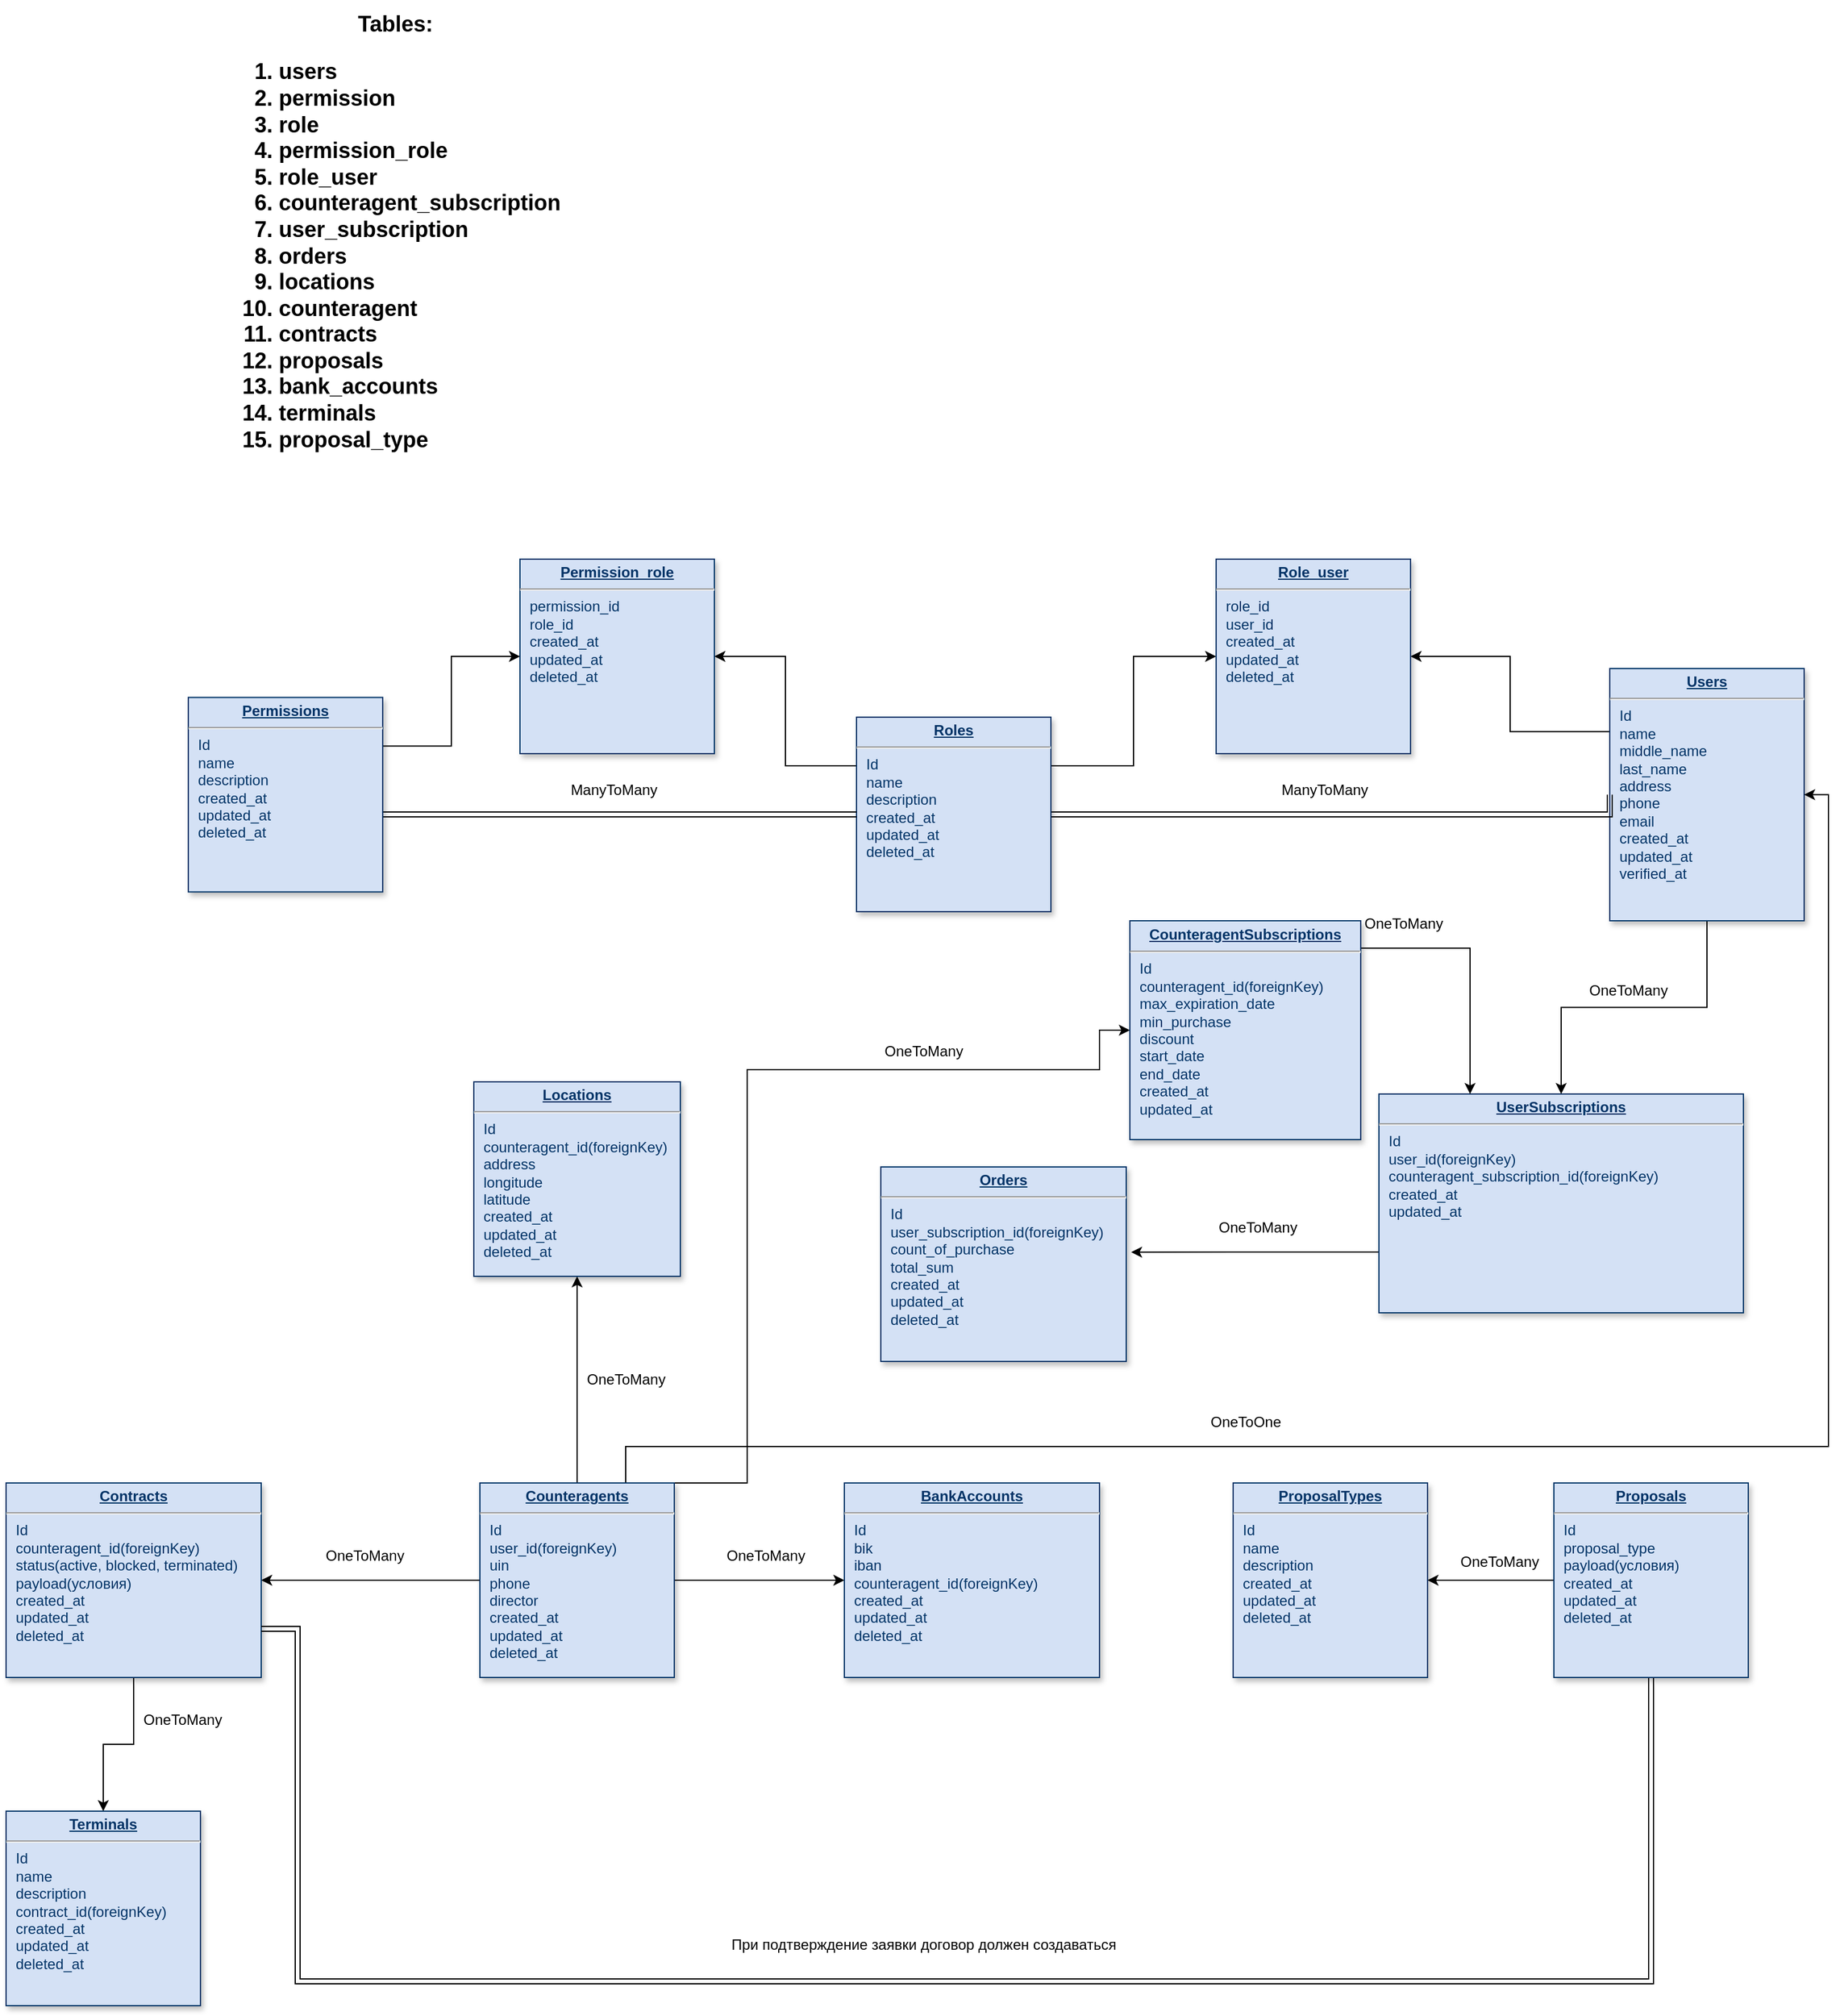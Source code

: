 <mxfile version="20.1.1" type="github">
  <diagram name="Page-1" id="efa7a0a1-bf9b-a30e-e6df-94a7791c09e9">
    <mxGraphModel dx="3666" dy="2447" grid="1" gridSize="10" guides="1" tooltips="1" connect="1" arrows="1" fold="1" page="1" pageScale="1" pageWidth="826" pageHeight="1169" background="none" math="0" shadow="0">
      <root>
        <mxCell id="0" />
        <mxCell id="1" parent="0" />
        <mxCell id="tNvCm1dd8mUVc5P_MHTu-158" style="edgeStyle=orthogonalEdgeStyle;rounded=0;orthogonalLoop=1;jettySize=auto;html=1;exitX=0;exitY=0.25;exitDx=0;exitDy=0;entryX=1;entryY=0.5;entryDx=0;entryDy=0;" edge="1" parent="1" source="20" target="tNvCm1dd8mUVc5P_MHTu-146">
          <mxGeometry relative="1" as="geometry" />
        </mxCell>
        <mxCell id="tNvCm1dd8mUVc5P_MHTu-174" style="edgeStyle=orthogonalEdgeStyle;rounded=0;orthogonalLoop=1;jettySize=auto;html=1;entryX=0.5;entryY=0;entryDx=0;entryDy=0;" edge="1" parent="1" source="20" target="tNvCm1dd8mUVc5P_MHTu-120">
          <mxGeometry relative="1" as="geometry" />
        </mxCell>
        <mxCell id="20" value="&lt;p style=&quot;margin: 0px; margin-top: 4px; text-align: center; text-decoration: underline;&quot;&gt;&lt;b&gt;Users&lt;/b&gt;&lt;/p&gt;&lt;hr&gt;&lt;p style=&quot;margin: 0px; margin-left: 8px;&quot;&gt;Id&lt;/p&gt;&lt;p style=&quot;margin: 0px; margin-left: 8px;&quot;&gt;name&lt;/p&gt;&lt;p style=&quot;margin: 0px; margin-left: 8px;&quot;&gt;middle_name&lt;/p&gt;&lt;p style=&quot;margin: 0px; margin-left: 8px;&quot;&gt;last_name&lt;/p&gt;&lt;p style=&quot;margin: 0px; margin-left: 8px;&quot;&gt;address&lt;/p&gt;&lt;p style=&quot;margin: 0px; margin-left: 8px;&quot;&gt;phone&lt;/p&gt;&lt;p style=&quot;margin: 0px; margin-left: 8px;&quot;&gt;email&lt;/p&gt;&lt;p style=&quot;margin: 0px; margin-left: 8px;&quot;&gt;created_at&lt;/p&gt;&lt;p style=&quot;margin: 0px; margin-left: 8px;&quot;&gt;updated_at&lt;/p&gt;&lt;p style=&quot;margin: 0px; margin-left: 8px;&quot;&gt;verified_at&lt;/p&gt;" style="verticalAlign=top;align=left;overflow=fill;fontSize=12;fontFamily=Helvetica;html=1;strokeColor=#003366;shadow=1;fillColor=#D4E1F5;fontColor=#003366" parent="1" vertex="1">
          <mxGeometry x="1150" y="-50" width="160" height="207.5" as="geometry" />
        </mxCell>
        <mxCell id="tNvCm1dd8mUVc5P_MHTu-155" style="edgeStyle=orthogonalEdgeStyle;rounded=0;orthogonalLoop=1;jettySize=auto;html=1;entryX=0;entryY=0.5;entryDx=0;entryDy=0;shape=link;" edge="1" parent="1" source="21" target="20">
          <mxGeometry relative="1" as="geometry">
            <Array as="points">
              <mxPoint x="1150" y="70" />
            </Array>
          </mxGeometry>
        </mxCell>
        <mxCell id="tNvCm1dd8mUVc5P_MHTu-157" style="edgeStyle=orthogonalEdgeStyle;rounded=0;orthogonalLoop=1;jettySize=auto;html=1;exitX=1;exitY=0.25;exitDx=0;exitDy=0;entryX=0;entryY=0.5;entryDx=0;entryDy=0;" edge="1" parent="1" source="21" target="tNvCm1dd8mUVc5P_MHTu-146">
          <mxGeometry relative="1" as="geometry" />
        </mxCell>
        <mxCell id="tNvCm1dd8mUVc5P_MHTu-161" style="edgeStyle=orthogonalEdgeStyle;rounded=0;orthogonalLoop=1;jettySize=auto;html=1;exitX=0;exitY=0.25;exitDx=0;exitDy=0;entryX=1;entryY=0.5;entryDx=0;entryDy=0;" edge="1" parent="1" source="21" target="tNvCm1dd8mUVc5P_MHTu-147">
          <mxGeometry relative="1" as="geometry" />
        </mxCell>
        <mxCell id="21" value="&lt;p style=&quot;margin: 0px; margin-top: 4px; text-align: center; text-decoration: underline;&quot;&gt;&lt;b&gt;Roles&lt;/b&gt;&lt;/p&gt;&lt;hr&gt;&lt;p style=&quot;margin: 0px; margin-left: 8px;&quot;&gt;Id&lt;/p&gt;&lt;p style=&quot;margin: 0px; margin-left: 8px;&quot;&gt;name&lt;/p&gt;&lt;p style=&quot;margin: 0px; margin-left: 8px;&quot;&gt;description&lt;/p&gt;&lt;p style=&quot;margin: 0px; margin-left: 8px;&quot;&gt;created_at&lt;/p&gt;&lt;p style=&quot;margin: 0px; margin-left: 8px;&quot;&gt;updated_at&lt;/p&gt;&lt;p style=&quot;margin: 0px; margin-left: 8px;&quot;&gt;deleted_at&lt;/p&gt;" style="verticalAlign=top;align=left;overflow=fill;fontSize=12;fontFamily=Helvetica;html=1;strokeColor=#003366;shadow=1;fillColor=#D4E1F5;fontColor=#003366" parent="1" vertex="1">
          <mxGeometry x="530" y="-10.0" width="160" height="160" as="geometry" />
        </mxCell>
        <mxCell id="tNvCm1dd8mUVc5P_MHTu-159" style="edgeStyle=orthogonalEdgeStyle;shape=link;rounded=0;orthogonalLoop=1;jettySize=auto;html=1;entryX=0;entryY=0.5;entryDx=0;entryDy=0;" edge="1" parent="1" source="tNvCm1dd8mUVc5P_MHTu-114" target="21">
          <mxGeometry relative="1" as="geometry">
            <Array as="points">
              <mxPoint x="500" y="70" />
            </Array>
          </mxGeometry>
        </mxCell>
        <mxCell id="tNvCm1dd8mUVc5P_MHTu-160" style="edgeStyle=orthogonalEdgeStyle;rounded=0;orthogonalLoop=1;jettySize=auto;html=1;exitX=1;exitY=0.25;exitDx=0;exitDy=0;entryX=0;entryY=0.5;entryDx=0;entryDy=0;" edge="1" parent="1" source="tNvCm1dd8mUVc5P_MHTu-114" target="tNvCm1dd8mUVc5P_MHTu-147">
          <mxGeometry relative="1" as="geometry" />
        </mxCell>
        <mxCell id="tNvCm1dd8mUVc5P_MHTu-114" value="&lt;p style=&quot;margin: 0px; margin-top: 4px; text-align: center; text-decoration: underline;&quot;&gt;&lt;b&gt;Permissions&lt;/b&gt;&lt;/p&gt;&lt;hr&gt;&lt;p style=&quot;margin: 0px; margin-left: 8px;&quot;&gt;Id&lt;/p&gt;&lt;p style=&quot;margin: 0px; margin-left: 8px;&quot;&gt;name&lt;/p&gt;&lt;p style=&quot;margin: 0px; margin-left: 8px;&quot;&gt;description&lt;/p&gt;&lt;p style=&quot;margin: 0px; margin-left: 8px;&quot;&gt;created_at&lt;/p&gt;&lt;p style=&quot;margin: 0px; margin-left: 8px;&quot;&gt;updated_at&lt;/p&gt;&lt;p style=&quot;margin: 0px; margin-left: 8px;&quot;&gt;deleted_at&lt;/p&gt;" style="verticalAlign=top;align=left;overflow=fill;fontSize=12;fontFamily=Helvetica;html=1;strokeColor=#003366;shadow=1;fillColor=#D4E1F5;fontColor=#003366" vertex="1" parent="1">
          <mxGeometry x="-20" y="-26.25" width="160" height="160" as="geometry" />
        </mxCell>
        <mxCell id="tNvCm1dd8mUVc5P_MHTu-115" value="&lt;p style=&quot;margin: 0px; margin-top: 4px; text-align: center; text-decoration: underline;&quot;&gt;&lt;b&gt;Orders&lt;/b&gt;&lt;/p&gt;&lt;hr&gt;&lt;p style=&quot;margin: 0px; margin-left: 8px;&quot;&gt;Id&lt;/p&gt;&lt;p style=&quot;margin: 0px; margin-left: 8px;&quot;&gt;user_subscription_id(foreignKey)&lt;/p&gt;&lt;p style=&quot;margin: 0px; margin-left: 8px;&quot;&gt;count_of_purchase&lt;/p&gt;&lt;p style=&quot;margin: 0px; margin-left: 8px;&quot;&gt;total_sum&lt;/p&gt;&lt;p style=&quot;margin: 0px; margin-left: 8px;&quot;&gt;created_at&lt;/p&gt;&lt;p style=&quot;margin: 0px; margin-left: 8px;&quot;&gt;updated_at&lt;/p&gt;&lt;p style=&quot;margin: 0px; margin-left: 8px;&quot;&gt;deleted_at&lt;/p&gt;" style="verticalAlign=top;align=left;overflow=fill;fontSize=12;fontFamily=Helvetica;html=1;strokeColor=#003366;shadow=1;fillColor=#D4E1F5;fontColor=#003366" vertex="1" parent="1">
          <mxGeometry x="550" y="360" width="202" height="160" as="geometry" />
        </mxCell>
        <mxCell id="tNvCm1dd8mUVc5P_MHTu-168" style="edgeStyle=orthogonalEdgeStyle;rounded=0;orthogonalLoop=1;jettySize=auto;html=1;entryX=1;entryY=0.5;entryDx=0;entryDy=0;" edge="1" parent="1" source="tNvCm1dd8mUVc5P_MHTu-116" target="tNvCm1dd8mUVc5P_MHTu-117">
          <mxGeometry relative="1" as="geometry" />
        </mxCell>
        <mxCell id="tNvCm1dd8mUVc5P_MHTu-170" style="edgeStyle=orthogonalEdgeStyle;rounded=0;orthogonalLoop=1;jettySize=auto;html=1;exitX=1;exitY=0.5;exitDx=0;exitDy=0;entryX=0;entryY=0.5;entryDx=0;entryDy=0;" edge="1" parent="1" source="tNvCm1dd8mUVc5P_MHTu-116" target="tNvCm1dd8mUVc5P_MHTu-137">
          <mxGeometry relative="1" as="geometry" />
        </mxCell>
        <mxCell id="tNvCm1dd8mUVc5P_MHTu-176" style="edgeStyle=orthogonalEdgeStyle;rounded=0;orthogonalLoop=1;jettySize=auto;html=1;entryX=0.5;entryY=1;entryDx=0;entryDy=0;" edge="1" parent="1" source="tNvCm1dd8mUVc5P_MHTu-116" target="tNvCm1dd8mUVc5P_MHTu-124">
          <mxGeometry relative="1" as="geometry" />
        </mxCell>
        <mxCell id="tNvCm1dd8mUVc5P_MHTu-182" style="edgeStyle=orthogonalEdgeStyle;rounded=0;orthogonalLoop=1;jettySize=auto;html=1;exitX=0.75;exitY=0;exitDx=0;exitDy=0;entryX=1;entryY=0.5;entryDx=0;entryDy=0;" edge="1" parent="1" source="tNvCm1dd8mUVc5P_MHTu-116" target="20">
          <mxGeometry relative="1" as="geometry">
            <Array as="points">
              <mxPoint x="340" y="590" />
              <mxPoint x="1330" y="590" />
              <mxPoint x="1330" y="54" />
            </Array>
          </mxGeometry>
        </mxCell>
        <mxCell id="tNvCm1dd8mUVc5P_MHTu-185" style="edgeStyle=orthogonalEdgeStyle;rounded=0;orthogonalLoop=1;jettySize=auto;html=1;exitX=1;exitY=0;exitDx=0;exitDy=0;entryX=0;entryY=0.5;entryDx=0;entryDy=0;" edge="1" parent="1" source="tNvCm1dd8mUVc5P_MHTu-116" target="tNvCm1dd8mUVc5P_MHTu-121">
          <mxGeometry relative="1" as="geometry">
            <Array as="points">
              <mxPoint x="440" y="620" />
              <mxPoint x="440" y="280" />
              <mxPoint x="730" y="280" />
              <mxPoint x="730" y="248" />
            </Array>
          </mxGeometry>
        </mxCell>
        <mxCell id="tNvCm1dd8mUVc5P_MHTu-116" value="&lt;p style=&quot;margin: 0px; margin-top: 4px; text-align: center; text-decoration: underline;&quot;&gt;&lt;b&gt;Counteragents&lt;/b&gt;&lt;/p&gt;&lt;hr&gt;&lt;p style=&quot;margin: 0px; margin-left: 8px;&quot;&gt;Id&lt;/p&gt;&lt;p style=&quot;margin: 0px; margin-left: 8px;&quot;&gt;user_id(foreignKey)&lt;/p&gt;&lt;p style=&quot;margin: 0px; margin-left: 8px;&quot;&gt;uin&lt;/p&gt;&lt;p style=&quot;margin: 0px; margin-left: 8px;&quot;&gt;phone&lt;/p&gt;&lt;p style=&quot;margin: 0px; margin-left: 8px;&quot;&gt;director&lt;/p&gt;&lt;p style=&quot;margin: 0px; margin-left: 8px;&quot;&gt;created_at&lt;/p&gt;&lt;p style=&quot;margin: 0px; margin-left: 8px;&quot;&gt;updated_at&lt;/p&gt;&lt;p style=&quot;margin: 0px; margin-left: 8px;&quot;&gt;deleted_at&lt;/p&gt;" style="verticalAlign=top;align=left;overflow=fill;fontSize=12;fontFamily=Helvetica;html=1;strokeColor=#003366;shadow=1;fillColor=#D4E1F5;fontColor=#003366" vertex="1" parent="1">
          <mxGeometry x="220" y="620.0" width="160" height="160" as="geometry" />
        </mxCell>
        <mxCell id="tNvCm1dd8mUVc5P_MHTu-172" style="edgeStyle=orthogonalEdgeStyle;rounded=0;orthogonalLoop=1;jettySize=auto;html=1;" edge="1" parent="1" source="tNvCm1dd8mUVc5P_MHTu-117" target="tNvCm1dd8mUVc5P_MHTu-123">
          <mxGeometry relative="1" as="geometry" />
        </mxCell>
        <mxCell id="tNvCm1dd8mUVc5P_MHTu-117" value="&lt;p style=&quot;margin: 0px; margin-top: 4px; text-align: center; text-decoration: underline;&quot;&gt;&lt;b&gt;Contracts&lt;/b&gt;&lt;/p&gt;&lt;hr&gt;&lt;p style=&quot;margin: 0px; margin-left: 8px;&quot;&gt;Id&lt;/p&gt;&lt;p style=&quot;margin: 0px; margin-left: 8px;&quot;&gt;counteragent_id(foreignKey)&lt;/p&gt;&lt;p style=&quot;margin: 0px; margin-left: 8px;&quot;&gt;status(active, blocked, terminated)&lt;/p&gt;&lt;p style=&quot;margin: 0px; margin-left: 8px;&quot;&gt;payload(условия)&lt;/p&gt;&lt;p style=&quot;margin: 0px; margin-left: 8px;&quot;&gt;created_at&lt;/p&gt;&lt;p style=&quot;margin: 0px; margin-left: 8px;&quot;&gt;updated_at&lt;/p&gt;&lt;p style=&quot;margin: 0px; margin-left: 8px;&quot;&gt;deleted_at&lt;/p&gt;" style="verticalAlign=top;align=left;overflow=fill;fontSize=12;fontFamily=Helvetica;html=1;strokeColor=#003366;shadow=1;fillColor=#D4E1F5;fontColor=#003366" vertex="1" parent="1">
          <mxGeometry x="-170" y="620" width="210" height="160" as="geometry" />
        </mxCell>
        <mxCell id="tNvCm1dd8mUVc5P_MHTu-166" style="edgeStyle=orthogonalEdgeStyle;rounded=0;orthogonalLoop=1;jettySize=auto;html=1;entryX=1;entryY=0.5;entryDx=0;entryDy=0;" edge="1" parent="1" source="tNvCm1dd8mUVc5P_MHTu-118" target="tNvCm1dd8mUVc5P_MHTu-119">
          <mxGeometry relative="1" as="geometry" />
        </mxCell>
        <mxCell id="tNvCm1dd8mUVc5P_MHTu-189" style="edgeStyle=orthogonalEdgeStyle;rounded=0;orthogonalLoop=1;jettySize=auto;html=1;entryX=1;entryY=0.75;entryDx=0;entryDy=0;shape=link;" edge="1" parent="1" source="tNvCm1dd8mUVc5P_MHTu-118" target="tNvCm1dd8mUVc5P_MHTu-117">
          <mxGeometry relative="1" as="geometry">
            <Array as="points">
              <mxPoint x="1184" y="1030" />
              <mxPoint x="70" y="1030" />
              <mxPoint x="70" y="740" />
            </Array>
          </mxGeometry>
        </mxCell>
        <mxCell id="tNvCm1dd8mUVc5P_MHTu-118" value="&lt;p style=&quot;margin: 0px; margin-top: 4px; text-align: center; text-decoration: underline;&quot;&gt;&lt;b&gt;Proposals&lt;/b&gt;&lt;/p&gt;&lt;hr&gt;&lt;p style=&quot;margin: 0px; margin-left: 8px;&quot;&gt;Id&lt;/p&gt;&lt;p style=&quot;margin: 0px; margin-left: 8px;&quot;&gt;proposal_type&lt;/p&gt;&lt;p style=&quot;margin: 0px; margin-left: 8px;&quot;&gt;payload(условия)&lt;/p&gt;&lt;p style=&quot;margin: 0px; margin-left: 8px;&quot;&gt;created_at&lt;/p&gt;&lt;p style=&quot;margin: 0px; margin-left: 8px;&quot;&gt;updated_at&lt;/p&gt;&lt;p style=&quot;margin: 0px; margin-left: 8px;&quot;&gt;deleted_at&lt;/p&gt;" style="verticalAlign=top;align=left;overflow=fill;fontSize=12;fontFamily=Helvetica;html=1;strokeColor=#003366;shadow=1;fillColor=#D4E1F5;fontColor=#003366" vertex="1" parent="1">
          <mxGeometry x="1104" y="620.0" width="160" height="160" as="geometry" />
        </mxCell>
        <mxCell id="tNvCm1dd8mUVc5P_MHTu-119" value="&lt;p style=&quot;margin: 0px; margin-top: 4px; text-align: center; text-decoration: underline;&quot;&gt;&lt;b&gt;ProposalTypes&lt;/b&gt;&lt;/p&gt;&lt;hr&gt;&lt;p style=&quot;margin: 0px; margin-left: 8px;&quot;&gt;Id&lt;/p&gt;&lt;p style=&quot;margin: 0px; margin-left: 8px;&quot;&gt;name&lt;/p&gt;&lt;p style=&quot;margin: 0px; margin-left: 8px;&quot;&gt;description&lt;/p&gt;&lt;p style=&quot;margin: 0px; margin-left: 8px;&quot;&gt;created_at&lt;/p&gt;&lt;p style=&quot;margin: 0px; margin-left: 8px;&quot;&gt;updated_at&lt;/p&gt;&lt;p style=&quot;margin: 0px; margin-left: 8px;&quot;&gt;deleted_at&lt;/p&gt;" style="verticalAlign=top;align=left;overflow=fill;fontSize=12;fontFamily=Helvetica;html=1;strokeColor=#003366;shadow=1;fillColor=#D4E1F5;fontColor=#003366" vertex="1" parent="1">
          <mxGeometry x="840" y="620.0" width="160" height="160" as="geometry" />
        </mxCell>
        <mxCell id="tNvCm1dd8mUVc5P_MHTu-178" style="edgeStyle=orthogonalEdgeStyle;rounded=0;orthogonalLoop=1;jettySize=auto;html=1;entryX=1.02;entryY=0.438;entryDx=0;entryDy=0;entryPerimeter=0;" edge="1" parent="1" source="tNvCm1dd8mUVc5P_MHTu-120" target="tNvCm1dd8mUVc5P_MHTu-115">
          <mxGeometry relative="1" as="geometry">
            <Array as="points">
              <mxPoint x="880" y="430" />
              <mxPoint x="880" y="430" />
            </Array>
          </mxGeometry>
        </mxCell>
        <mxCell id="tNvCm1dd8mUVc5P_MHTu-120" value="&lt;p style=&quot;margin: 0px; margin-top: 4px; text-align: center; text-decoration: underline;&quot;&gt;&lt;b&gt;UserSubscriptions&lt;/b&gt;&lt;/p&gt;&lt;hr&gt;&lt;p style=&quot;margin: 0px; margin-left: 8px;&quot;&gt;Id&lt;/p&gt;&lt;p style=&quot;margin: 0px; margin-left: 8px;&quot;&gt;user_id(foreignKey)&lt;/p&gt;&lt;p style=&quot;margin: 0px; margin-left: 8px;&quot;&gt;counteragent_subscription_id(foreignKey)&lt;/p&gt;&lt;p style=&quot;margin: 0px; margin-left: 8px;&quot;&gt;created_at&lt;/p&gt;&lt;p style=&quot;margin: 0px; margin-left: 8px;&quot;&gt;updated_at&lt;/p&gt;" style="verticalAlign=top;align=left;overflow=fill;fontSize=12;fontFamily=Helvetica;html=1;strokeColor=#003366;shadow=1;fillColor=#D4E1F5;fontColor=#003366" vertex="1" parent="1">
          <mxGeometry x="960" y="300" width="300" height="180" as="geometry" />
        </mxCell>
        <mxCell id="tNvCm1dd8mUVc5P_MHTu-179" style="edgeStyle=orthogonalEdgeStyle;rounded=0;orthogonalLoop=1;jettySize=auto;html=1;entryX=0.25;entryY=0;entryDx=0;entryDy=0;" edge="1" parent="1" source="tNvCm1dd8mUVc5P_MHTu-121" target="tNvCm1dd8mUVc5P_MHTu-120">
          <mxGeometry relative="1" as="geometry">
            <Array as="points">
              <mxPoint x="1035" y="180" />
            </Array>
          </mxGeometry>
        </mxCell>
        <mxCell id="tNvCm1dd8mUVc5P_MHTu-121" value="&lt;p style=&quot;margin: 0px; margin-top: 4px; text-align: center; text-decoration: underline;&quot;&gt;&lt;b&gt;CounteragentSubscriptions&lt;/b&gt;&lt;/p&gt;&lt;hr&gt;&lt;p style=&quot;margin: 0px; margin-left: 8px;&quot;&gt;Id&lt;/p&gt;&lt;p style=&quot;margin: 0px; margin-left: 8px;&quot;&gt;counteragent_id(foreignKey)&lt;/p&gt;&lt;p style=&quot;margin: 0px; margin-left: 8px;&quot;&gt;max_expiration_date&lt;/p&gt;&lt;p style=&quot;margin: 0px; margin-left: 8px;&quot;&gt;min_purchase&lt;/p&gt;&lt;p style=&quot;margin: 0px; margin-left: 8px;&quot;&gt;discount&lt;/p&gt;&lt;p style=&quot;margin: 0px; margin-left: 8px;&quot;&gt;start_date&lt;br&gt;&lt;/p&gt;&lt;p style=&quot;margin: 0px; margin-left: 8px;&quot;&gt;end_date&lt;br&gt;&lt;/p&gt;&lt;p style=&quot;margin: 0px; margin-left: 8px;&quot;&gt;created_at&lt;/p&gt;&lt;p style=&quot;margin: 0px; margin-left: 8px;&quot;&gt;updated_at&lt;/p&gt;" style="verticalAlign=top;align=left;overflow=fill;fontSize=12;fontFamily=Helvetica;html=1;strokeColor=#003366;shadow=1;fillColor=#D4E1F5;fontColor=#003366" vertex="1" parent="1">
          <mxGeometry x="755" y="157.5" width="190" height="180" as="geometry" />
        </mxCell>
        <mxCell id="tNvCm1dd8mUVc5P_MHTu-123" value="&lt;p style=&quot;margin: 0px; margin-top: 4px; text-align: center; text-decoration: underline;&quot;&gt;&lt;b&gt;Terminals&lt;/b&gt;&lt;/p&gt;&lt;hr&gt;&lt;p style=&quot;margin: 0px; margin-left: 8px;&quot;&gt;Id&lt;/p&gt;&lt;p style=&quot;margin: 0px; margin-left: 8px;&quot;&gt;name&lt;/p&gt;&lt;p style=&quot;margin: 0px; margin-left: 8px;&quot;&gt;description&lt;/p&gt;&lt;p style=&quot;margin: 0px; margin-left: 8px;&quot;&gt;contract_id(foreignKey)&lt;/p&gt;&lt;p style=&quot;margin: 0px; margin-left: 8px;&quot;&gt;created_at&lt;/p&gt;&lt;p style=&quot;margin: 0px; margin-left: 8px;&quot;&gt;updated_at&lt;/p&gt;&lt;p style=&quot;margin: 0px; margin-left: 8px;&quot;&gt;deleted_at&lt;/p&gt;" style="verticalAlign=top;align=left;overflow=fill;fontSize=12;fontFamily=Helvetica;html=1;strokeColor=#003366;shadow=1;fillColor=#D4E1F5;fontColor=#003366" vertex="1" parent="1">
          <mxGeometry x="-170" y="890" width="160" height="160" as="geometry" />
        </mxCell>
        <mxCell id="tNvCm1dd8mUVc5P_MHTu-124" value="&lt;p style=&quot;margin: 0px; margin-top: 4px; text-align: center; text-decoration: underline;&quot;&gt;&lt;b&gt;Locations&lt;/b&gt;&lt;/p&gt;&lt;hr&gt;&lt;p style=&quot;margin: 0px; margin-left: 8px;&quot;&gt;Id&lt;/p&gt;&lt;p style=&quot;margin: 0px; margin-left: 8px;&quot;&gt;counteragent_id(foreignKey)&lt;/p&gt;&lt;p style=&quot;margin: 0px; margin-left: 8px;&quot;&gt;address&lt;/p&gt;&lt;p style=&quot;margin: 0px; margin-left: 8px;&quot;&gt;longitude&lt;/p&gt;&lt;p style=&quot;margin: 0px; margin-left: 8px;&quot;&gt;latitude&lt;/p&gt;&lt;p style=&quot;margin: 0px; margin-left: 8px;&quot;&gt;created_at&lt;/p&gt;&lt;p style=&quot;margin: 0px; margin-left: 8px;&quot;&gt;updated_at&lt;/p&gt;&lt;p style=&quot;margin: 0px; margin-left: 8px;&quot;&gt;deleted_at&lt;/p&gt;" style="verticalAlign=top;align=left;overflow=fill;fontSize=12;fontFamily=Helvetica;html=1;strokeColor=#003366;shadow=1;fillColor=#D4E1F5;fontColor=#003366" vertex="1" parent="1">
          <mxGeometry x="215" y="290" width="170" height="160" as="geometry" />
        </mxCell>
        <mxCell id="tNvCm1dd8mUVc5P_MHTu-137" value="&lt;p style=&quot;margin: 0px; margin-top: 4px; text-align: center; text-decoration: underline;&quot;&gt;&lt;b&gt;BankAccounts&lt;/b&gt;&lt;/p&gt;&lt;hr&gt;&lt;p style=&quot;margin: 0px; margin-left: 8px;&quot;&gt;Id&lt;/p&gt;&lt;p style=&quot;margin: 0px; margin-left: 8px;&quot;&gt;bik&lt;/p&gt;&lt;p style=&quot;margin: 0px; margin-left: 8px;&quot;&gt;iban&lt;/p&gt;&lt;p style=&quot;margin: 0px; margin-left: 8px;&quot;&gt;counteragent_id(foreignKey)&lt;/p&gt;&lt;p style=&quot;margin: 0px; margin-left: 8px;&quot;&gt;created_at&lt;/p&gt;&lt;p style=&quot;margin: 0px; margin-left: 8px;&quot;&gt;updated_at&lt;/p&gt;&lt;p style=&quot;margin: 0px; margin-left: 8px;&quot;&gt;deleted_at&lt;/p&gt;" style="verticalAlign=top;align=left;overflow=fill;fontSize=12;fontFamily=Helvetica;html=1;strokeColor=#003366;shadow=1;fillColor=#D4E1F5;fontColor=#003366" vertex="1" parent="1">
          <mxGeometry x="520" y="620" width="210" height="160" as="geometry" />
        </mxCell>
        <mxCell id="tNvCm1dd8mUVc5P_MHTu-146" value="&lt;p style=&quot;margin: 0px; margin-top: 4px; text-align: center; text-decoration: underline;&quot;&gt;&lt;b&gt;Role_user&lt;/b&gt;&lt;/p&gt;&lt;hr&gt;&lt;p style=&quot;margin: 0px; margin-left: 8px;&quot;&gt;role_id&lt;/p&gt;&lt;p style=&quot;margin: 0px; margin-left: 8px;&quot;&gt;user_id&lt;/p&gt;&lt;p style=&quot;margin: 0px; margin-left: 8px;&quot;&gt;created_at&lt;/p&gt;&lt;p style=&quot;margin: 0px; margin-left: 8px;&quot;&gt;updated_at&lt;/p&gt;&lt;p style=&quot;margin: 0px; margin-left: 8px;&quot;&gt;deleted_at&lt;/p&gt;" style="verticalAlign=top;align=left;overflow=fill;fontSize=12;fontFamily=Helvetica;html=1;strokeColor=#003366;shadow=1;fillColor=#D4E1F5;fontColor=#003366" vertex="1" parent="1">
          <mxGeometry x="826" y="-140.0" width="160" height="160" as="geometry" />
        </mxCell>
        <mxCell id="tNvCm1dd8mUVc5P_MHTu-147" value="&lt;p style=&quot;margin: 0px; margin-top: 4px; text-align: center; text-decoration: underline;&quot;&gt;&lt;b&gt;Permission_role&lt;/b&gt;&lt;/p&gt;&lt;hr&gt;&lt;p style=&quot;margin: 0px; margin-left: 8px;&quot;&gt;permission_id&lt;/p&gt;&lt;p style=&quot;margin: 0px; margin-left: 8px;&quot;&gt;role_id&lt;/p&gt;&lt;p style=&quot;margin: 0px; margin-left: 8px;&quot;&gt;created_at&lt;/p&gt;&lt;p style=&quot;margin: 0px; margin-left: 8px;&quot;&gt;updated_at&lt;/p&gt;&lt;p style=&quot;margin: 0px; margin-left: 8px;&quot;&gt;deleted_at&lt;/p&gt;" style="verticalAlign=top;align=left;overflow=fill;fontSize=12;fontFamily=Helvetica;html=1;strokeColor=#003366;shadow=1;fillColor=#D4E1F5;fontColor=#003366" vertex="1" parent="1">
          <mxGeometry x="253" y="-140.0" width="160" height="160" as="geometry" />
        </mxCell>
        <mxCell id="tNvCm1dd8mUVc5P_MHTu-162" value="ManyToMany" style="text;html=1;align=center;verticalAlign=middle;resizable=0;points=[];autosize=1;strokeColor=none;fillColor=none;" vertex="1" parent="1">
          <mxGeometry x="285" y="35" width="90" height="30" as="geometry" />
        </mxCell>
        <mxCell id="tNvCm1dd8mUVc5P_MHTu-163" value="ManyToMany" style="text;html=1;align=center;verticalAlign=middle;resizable=0;points=[];autosize=1;strokeColor=none;fillColor=none;" vertex="1" parent="1">
          <mxGeometry x="870" y="35" width="90" height="30" as="geometry" />
        </mxCell>
        <mxCell id="tNvCm1dd8mUVc5P_MHTu-167" value="OneToMany" style="text;html=1;align=center;verticalAlign=middle;resizable=0;points=[];autosize=1;strokeColor=none;fillColor=none;" vertex="1" parent="1">
          <mxGeometry x="1014" y="670" width="90" height="30" as="geometry" />
        </mxCell>
        <mxCell id="tNvCm1dd8mUVc5P_MHTu-169" value="OneToMany" style="text;html=1;align=center;verticalAlign=middle;resizable=0;points=[];autosize=1;strokeColor=none;fillColor=none;" vertex="1" parent="1">
          <mxGeometry x="80" y="665" width="90" height="30" as="geometry" />
        </mxCell>
        <mxCell id="tNvCm1dd8mUVc5P_MHTu-171" value="OneToMany" style="text;html=1;align=center;verticalAlign=middle;resizable=0;points=[];autosize=1;strokeColor=none;fillColor=none;" vertex="1" parent="1">
          <mxGeometry x="410" y="665" width="90" height="30" as="geometry" />
        </mxCell>
        <mxCell id="tNvCm1dd8mUVc5P_MHTu-173" value="OneToMany" style="text;html=1;align=center;verticalAlign=middle;resizable=0;points=[];autosize=1;strokeColor=none;fillColor=none;" vertex="1" parent="1">
          <mxGeometry x="-70" y="800" width="90" height="30" as="geometry" />
        </mxCell>
        <mxCell id="tNvCm1dd8mUVc5P_MHTu-175" value="OneToMany" style="text;html=1;align=center;verticalAlign=middle;resizable=0;points=[];autosize=1;strokeColor=none;fillColor=none;" vertex="1" parent="1">
          <mxGeometry x="1120" y="200" width="90" height="30" as="geometry" />
        </mxCell>
        <mxCell id="tNvCm1dd8mUVc5P_MHTu-177" value="OneToMany" style="text;html=1;align=center;verticalAlign=middle;resizable=0;points=[];autosize=1;strokeColor=none;fillColor=none;" vertex="1" parent="1">
          <mxGeometry x="295" y="520" width="90" height="30" as="geometry" />
        </mxCell>
        <mxCell id="tNvCm1dd8mUVc5P_MHTu-183" value="OneToOne" style="text;html=1;align=center;verticalAlign=middle;resizable=0;points=[];autosize=1;strokeColor=none;fillColor=none;" vertex="1" parent="1">
          <mxGeometry x="810" y="555" width="80" height="30" as="geometry" />
        </mxCell>
        <mxCell id="tNvCm1dd8mUVc5P_MHTu-184" value="OneToMany" style="text;html=1;align=center;verticalAlign=middle;resizable=0;points=[];autosize=1;strokeColor=none;fillColor=none;" vertex="1" parent="1">
          <mxGeometry x="935" y="145" width="90" height="30" as="geometry" />
        </mxCell>
        <mxCell id="tNvCm1dd8mUVc5P_MHTu-186" value="OneToMany" style="text;html=1;align=center;verticalAlign=middle;resizable=0;points=[];autosize=1;strokeColor=none;fillColor=none;" vertex="1" parent="1">
          <mxGeometry x="540" y="250" width="90" height="30" as="geometry" />
        </mxCell>
        <mxCell id="tNvCm1dd8mUVc5P_MHTu-187" value="OneToMany" style="text;html=1;align=center;verticalAlign=middle;resizable=0;points=[];autosize=1;strokeColor=none;fillColor=none;" vertex="1" parent="1">
          <mxGeometry x="815" y="395" width="90" height="30" as="geometry" />
        </mxCell>
        <mxCell id="tNvCm1dd8mUVc5P_MHTu-190" value="При подтверждение заявки договор должен создаваться" style="text;html=1;align=center;verticalAlign=middle;resizable=0;points=[];autosize=1;strokeColor=none;fillColor=none;" vertex="1" parent="1">
          <mxGeometry x="415" y="985" width="340" height="30" as="geometry" />
        </mxCell>
        <mxCell id="tNvCm1dd8mUVc5P_MHTu-191" value="&lt;font style=&quot;font-size: 18px;&quot;&gt;&lt;b&gt;Tables:&lt;br&gt;&lt;ol&gt;&lt;li style=&quot;text-align: left;&quot;&gt;users&lt;/li&gt;&lt;li style=&quot;text-align: left;&quot;&gt;permission&lt;/li&gt;&lt;li style=&quot;text-align: left;&quot;&gt;role&lt;/li&gt;&lt;li style=&quot;text-align: left;&quot;&gt;permission_role&lt;/li&gt;&lt;li style=&quot;text-align: left;&quot;&gt;role_user&lt;/li&gt;&lt;li style=&quot;text-align: left;&quot;&gt;counteragent_subscription&lt;/li&gt;&lt;li style=&quot;text-align: left;&quot;&gt;user_subscription&lt;/li&gt;&lt;li style=&quot;text-align: left;&quot;&gt;orders&lt;/li&gt;&lt;li style=&quot;text-align: left;&quot;&gt;locations&lt;/li&gt;&lt;li style=&quot;text-align: left;&quot;&gt;counteragent&lt;/li&gt;&lt;li style=&quot;text-align: left;&quot;&gt;contracts&lt;/li&gt;&lt;li style=&quot;text-align: left;&quot;&gt;proposals&lt;/li&gt;&lt;li style=&quot;text-align: left;&quot;&gt;bank_accounts&lt;/li&gt;&lt;li style=&quot;text-align: left;&quot;&gt;terminals&lt;/li&gt;&lt;li style=&quot;text-align: left;&quot;&gt;proposal_type&lt;/li&gt;&lt;/ol&gt;&lt;/b&gt;&lt;/font&gt;" style="text;html=1;align=center;verticalAlign=middle;resizable=0;points=[];autosize=1;strokeColor=none;fillColor=none;" vertex="1" parent="1">
          <mxGeometry y="-600" width="300" height="400" as="geometry" />
        </mxCell>
      </root>
    </mxGraphModel>
  </diagram>
</mxfile>
